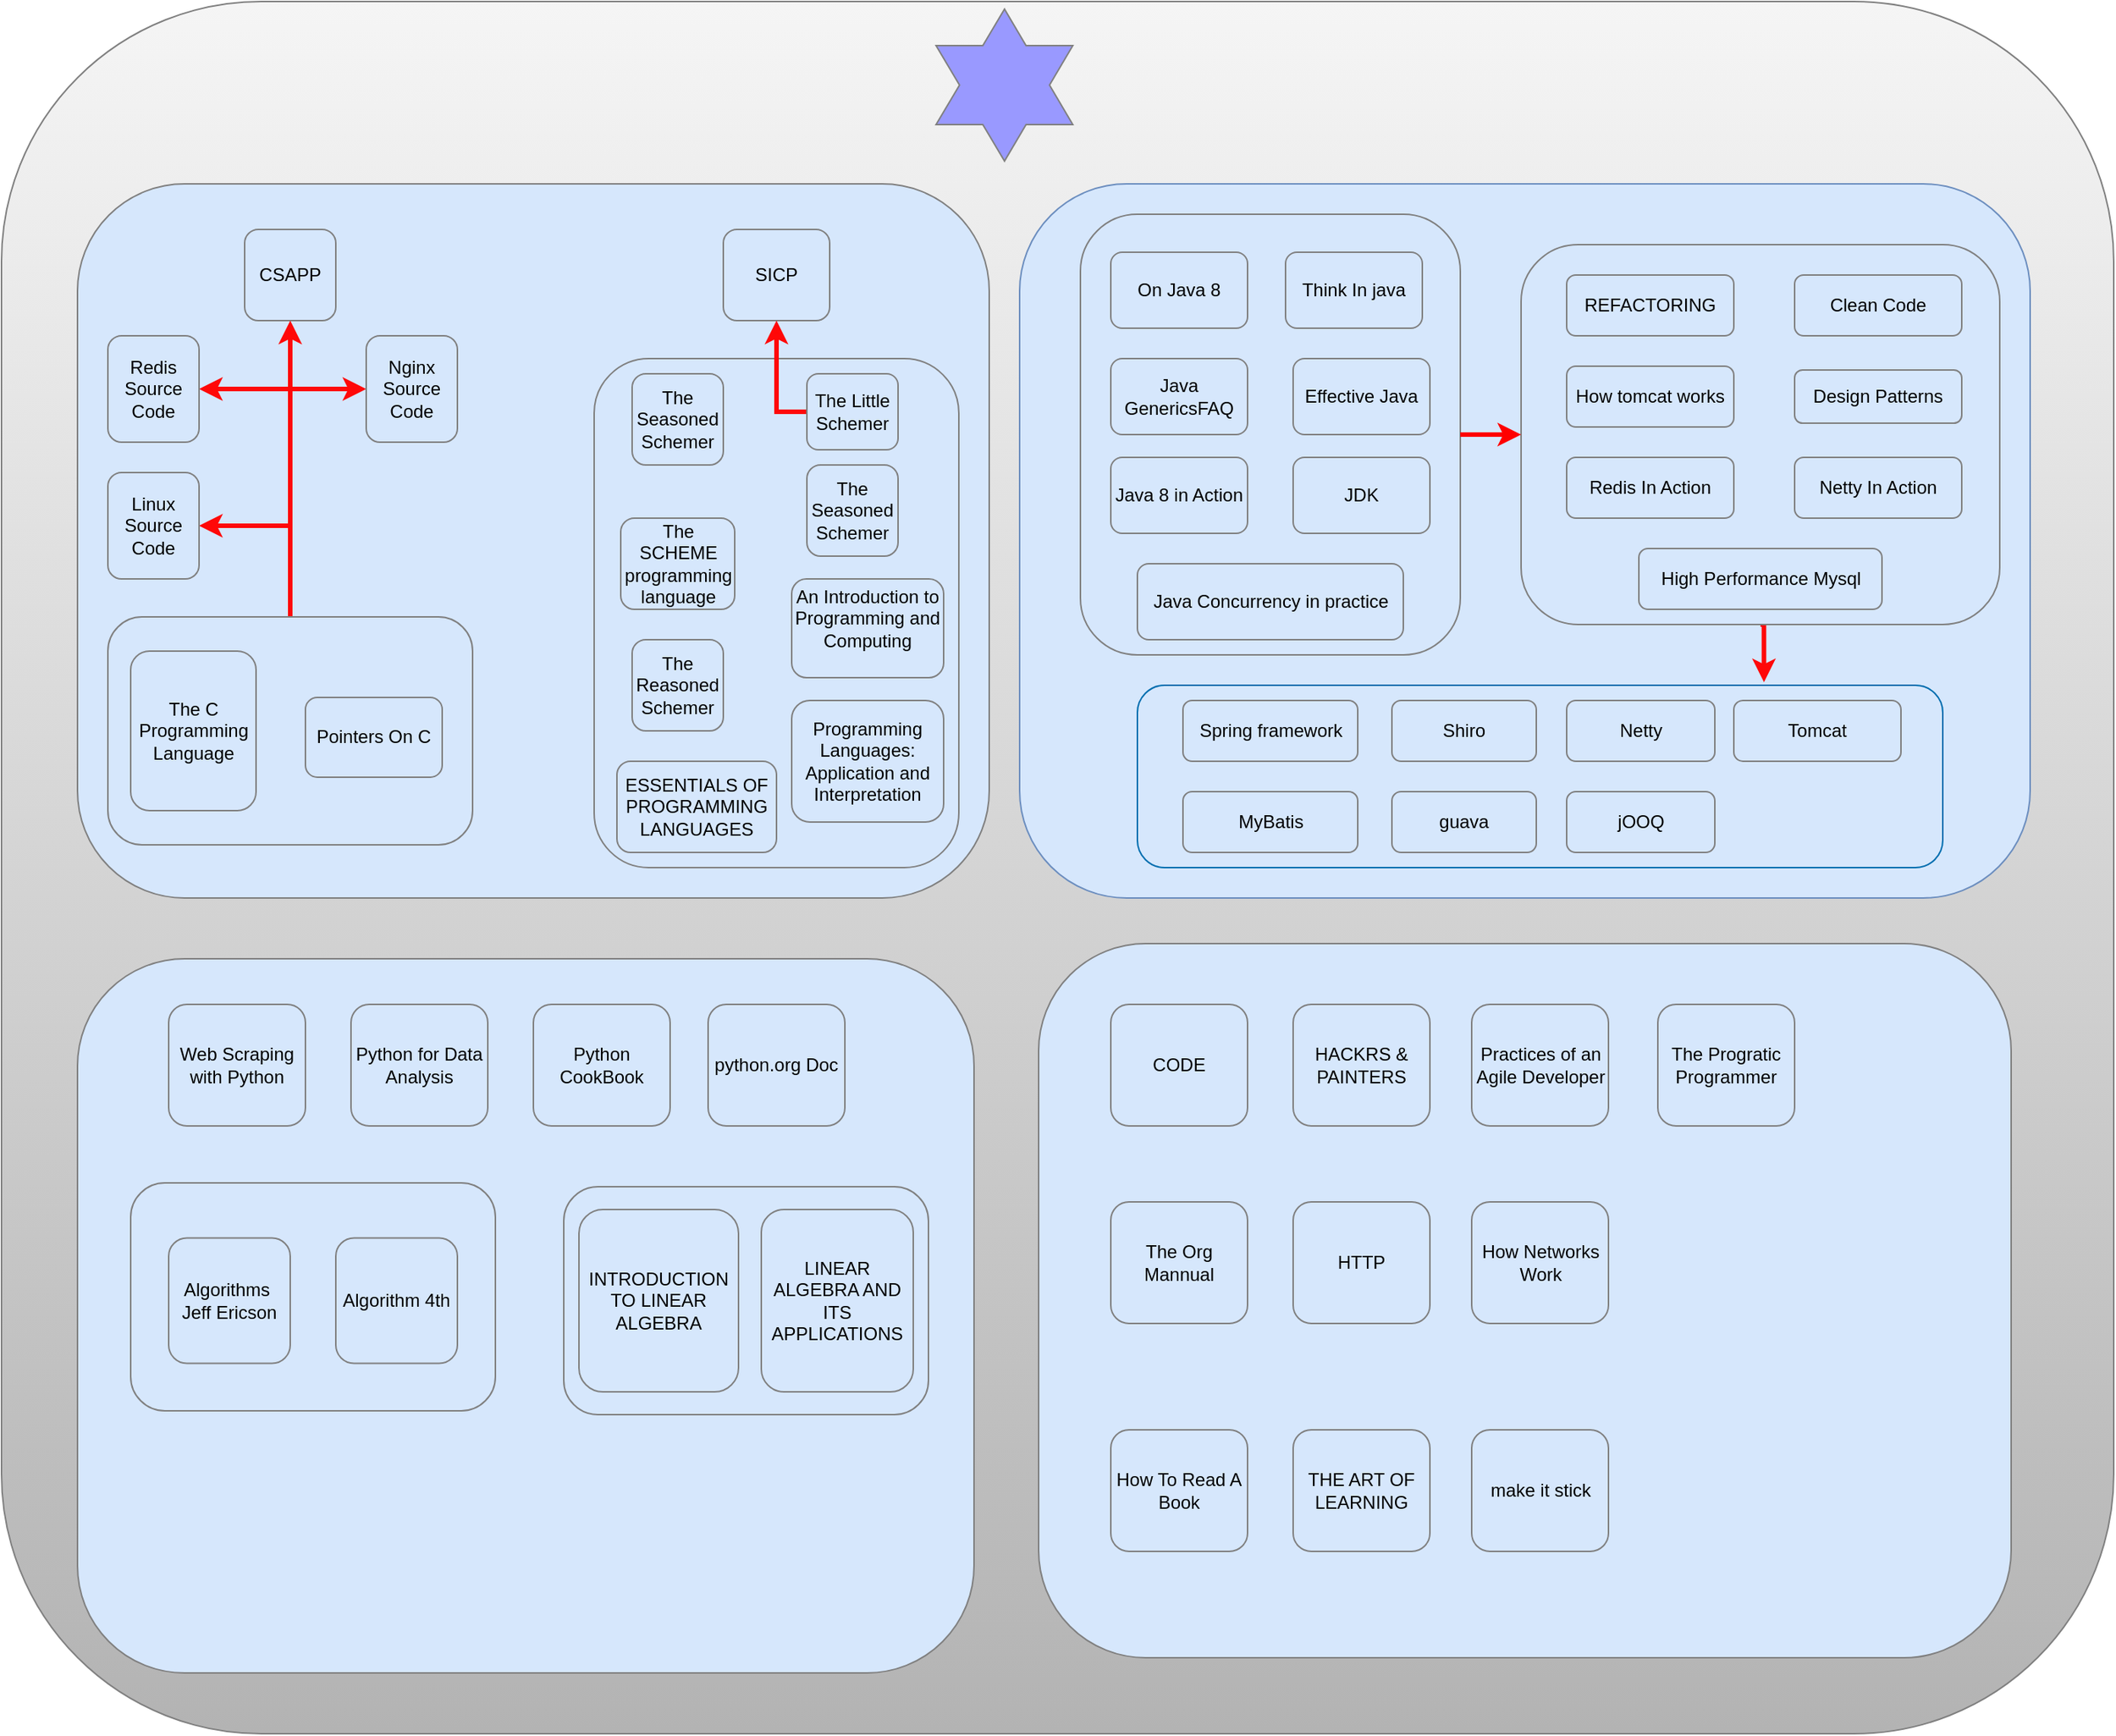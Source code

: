 <mxfile version="13.7.3" type="device" pages="2"><diagram id="MAhCx1OObjtFywM_Q2kA" name="Page-1"><mxGraphModel dx="2276" dy="771" grid="1" gridSize="10" guides="1" tooltips="1" connect="1" arrows="1" fold="1" page="1" pageScale="1" pageWidth="850" pageHeight="1100" math="0" shadow="0"><root><mxCell id="0"/><mxCell id="1" parent="0"/><mxCell id="X0PHsJUIhDOlif1ZYYV--1" value="" style="rounded=1;whiteSpace=wrap;html=1;fillColor=#f5f5f5;gradientColor=#b3b3b3;strokeColor=#808080;" parent="1" vertex="1"><mxGeometry x="-510" y="40" width="1390" height="1140" as="geometry"/></mxCell><mxCell id="YVUGnDUOLPaXLHUwiU0l-3" value="" style="rounded=1;whiteSpace=wrap;html=1;strokeColor=#6c8ebf;fillColor=#D6E7FC;" vertex="1" parent="1"><mxGeometry x="160" y="160" width="665" height="470" as="geometry"/></mxCell><mxCell id="YVUGnDUOLPaXLHUwiU0l-5" value="" style="verticalLabelPosition=bottom;verticalAlign=top;html=1;shape=mxgraph.basic.6_point_star;strokeColor=#808080;rotation=90;fillColor=#9999FF;" vertex="1" parent="1"><mxGeometry x="100" y="50" width="100" height="90" as="geometry"/></mxCell><mxCell id="YVUGnDUOLPaXLHUwiU0l-6" value="" style="rounded=1;whiteSpace=wrap;html=1;strokeColor=#808080;fillColor=#D6E7FC;" vertex="1" parent="1"><mxGeometry x="-460" y="160" width="600" height="470" as="geometry"/></mxCell><mxCell id="YVUGnDUOLPaXLHUwiU0l-8" value="" style="rounded=1;whiteSpace=wrap;html=1;strokeColor=#808080;fillColor=#D6E7FC;" vertex="1" parent="1"><mxGeometry x="-460" y="670" width="590" height="470" as="geometry"/></mxCell><mxCell id="YVUGnDUOLPaXLHUwiU0l-9" value="" style="rounded=1;whiteSpace=wrap;html=1;strokeColor=#808080;fillColor=#D6E7FC;" vertex="1" parent="1"><mxGeometry x="200" y="180" width="250" height="290" as="geometry"/></mxCell><mxCell id="YVUGnDUOLPaXLHUwiU0l-10" value="Think In java" style="rounded=1;whiteSpace=wrap;html=1;strokeColor=#808080;fillColor=#D6E7FC;" vertex="1" parent="1"><mxGeometry x="335" y="205" width="90" height="50" as="geometry"/></mxCell><mxCell id="YVUGnDUOLPaXLHUwiU0l-11" value="On Java 8" style="rounded=1;whiteSpace=wrap;html=1;strokeColor=#808080;fillColor=#D6E7FC;" vertex="1" parent="1"><mxGeometry x="220" y="205" width="90" height="50" as="geometry"/></mxCell><mxCell id="YVUGnDUOLPaXLHUwiU0l-12" value="Java GenericsFAQ" style="rounded=1;whiteSpace=wrap;html=1;strokeColor=#808080;fillColor=#D6E7FC;" vertex="1" parent="1"><mxGeometry x="220" y="275" width="90" height="50" as="geometry"/></mxCell><mxCell id="YVUGnDUOLPaXLHUwiU0l-13" value="Effective Java" style="rounded=1;whiteSpace=wrap;html=1;strokeColor=#808080;fillColor=#D6E7FC;" vertex="1" parent="1"><mxGeometry x="340" y="275" width="90" height="50" as="geometry"/></mxCell><mxCell id="YVUGnDUOLPaXLHUwiU0l-14" value="Java 8 in Action" style="rounded=1;whiteSpace=wrap;html=1;strokeColor=#808080;fillColor=#D6E7FC;" vertex="1" parent="1"><mxGeometry x="220" y="340" width="90" height="50" as="geometry"/></mxCell><mxCell id="YVUGnDUOLPaXLHUwiU0l-15" value="CSAPP" style="rounded=1;whiteSpace=wrap;html=1;strokeColor=#808080;fillColor=#D6E7FC;" vertex="1" parent="1"><mxGeometry x="-350" y="190" width="60" height="60" as="geometry"/></mxCell><mxCell id="YVUGnDUOLPaXLHUwiU0l-16" value="SICP" style="rounded=1;whiteSpace=wrap;html=1;strokeColor=#808080;fillColor=#D6E7FC;" vertex="1" parent="1"><mxGeometry x="-35" y="190" width="70" height="60" as="geometry"/></mxCell><mxCell id="YVUGnDUOLPaXLHUwiU0l-69" style="edgeStyle=orthogonalEdgeStyle;rounded=0;orthogonalLoop=1;jettySize=auto;html=1;exitX=0.5;exitY=1;exitDx=0;exitDy=0;entryX=0.778;entryY=-0.017;entryDx=0;entryDy=0;entryPerimeter=0;strokeColor=#FF0808;strokeWidth=3;" edge="1" parent="1" source="YVUGnDUOLPaXLHUwiU0l-17" target="YVUGnDUOLPaXLHUwiU0l-34"><mxGeometry relative="1" as="geometry"/></mxCell><mxCell id="YVUGnDUOLPaXLHUwiU0l-17" value="" style="rounded=1;whiteSpace=wrap;html=1;strokeColor=#808080;fillColor=#D6E7FC;" vertex="1" parent="1"><mxGeometry x="490" y="200" width="315" height="250" as="geometry"/></mxCell><mxCell id="YVUGnDUOLPaXLHUwiU0l-18" value="Clean Code" style="rounded=1;whiteSpace=wrap;html=1;strokeColor=#808080;fillColor=#D6E7FC;" vertex="1" parent="1"><mxGeometry x="670" y="220" width="110" height="40" as="geometry"/></mxCell><mxCell id="YVUGnDUOLPaXLHUwiU0l-19" value="REFACTORING" style="rounded=1;whiteSpace=wrap;html=1;strokeColor=#808080;fillColor=#D6E7FC;" vertex="1" parent="1"><mxGeometry x="520" y="220" width="110" height="40" as="geometry"/></mxCell><mxCell id="YVUGnDUOLPaXLHUwiU0l-20" value="Design Patterns" style="rounded=1;whiteSpace=wrap;html=1;strokeColor=#808080;fillColor=#D6E7FC;" vertex="1" parent="1"><mxGeometry x="670" y="282.5" width="110" height="35" as="geometry"/></mxCell><mxCell id="YVUGnDUOLPaXLHUwiU0l-21" value="How tomcat works" style="rounded=1;whiteSpace=wrap;html=1;strokeColor=#808080;fillColor=#D6E7FC;" vertex="1" parent="1"><mxGeometry x="520" y="280" width="110" height="40" as="geometry"/></mxCell><mxCell id="YVUGnDUOLPaXLHUwiU0l-22" value="Java Concurrency in practice" style="rounded=1;whiteSpace=wrap;html=1;strokeColor=#808080;fillColor=#D6E7FC;" vertex="1" parent="1"><mxGeometry x="237.5" y="410" width="175" height="50" as="geometry"/></mxCell><mxCell id="YVUGnDUOLPaXLHUwiU0l-23" value="Redis In Action" style="rounded=1;whiteSpace=wrap;html=1;strokeColor=#808080;fillColor=#D6E7FC;" vertex="1" parent="1"><mxGeometry x="520" y="340" width="110" height="40" as="geometry"/></mxCell><mxCell id="YVUGnDUOLPaXLHUwiU0l-24" value="Netty In Action" style="rounded=1;whiteSpace=wrap;html=1;strokeColor=#808080;fillColor=#D6E7FC;" vertex="1" parent="1"><mxGeometry x="670" y="340" width="110" height="40" as="geometry"/></mxCell><mxCell id="YVUGnDUOLPaXLHUwiU0l-31" value="" style="endArrow=classic;html=1;entryX=0;entryY=0.5;entryDx=0;entryDy=0;fillColor=#e51400;strokeWidth=3;strokeColor=#FF0000;" edge="1" parent="1" source="YVUGnDUOLPaXLHUwiU0l-9" target="YVUGnDUOLPaXLHUwiU0l-17"><mxGeometry width="50" height="50" relative="1" as="geometry"><mxPoint x="220" y="460" as="sourcePoint"/><mxPoint x="270" y="410" as="targetPoint"/></mxGeometry></mxCell><mxCell id="YVUGnDUOLPaXLHUwiU0l-32" value="JDK" style="rounded=1;whiteSpace=wrap;html=1;strokeColor=#808080;fillColor=#D6E7FC;" vertex="1" parent="1"><mxGeometry x="340" y="340" width="90" height="50" as="geometry"/></mxCell><mxCell id="YVUGnDUOLPaXLHUwiU0l-33" value="High Performance Mysql" style="rounded=1;whiteSpace=wrap;html=1;strokeColor=#808080;fillColor=#D6E7FC;" vertex="1" parent="1"><mxGeometry x="567.5" y="400" width="160" height="40" as="geometry"/></mxCell><mxCell id="YVUGnDUOLPaXLHUwiU0l-34" value="" style="rounded=1;whiteSpace=wrap;html=1;strokeColor=#006EAF;fontColor=#ffffff;fillColor=#D6E7FC;" vertex="1" parent="1"><mxGeometry x="237.5" y="490" width="530" height="120" as="geometry"/></mxCell><mxCell id="YVUGnDUOLPaXLHUwiU0l-36" value="Spring framework" style="rounded=1;whiteSpace=wrap;html=1;strokeColor=#808080;fillColor=#D6E7FC;" vertex="1" parent="1"><mxGeometry x="267.5" y="500" width="115" height="40" as="geometry"/></mxCell><mxCell id="YVUGnDUOLPaXLHUwiU0l-37" value="Shiro" style="rounded=1;whiteSpace=wrap;html=1;strokeColor=#808080;fillColor=#D6E7FC;" vertex="1" parent="1"><mxGeometry x="405" y="500" width="95" height="40" as="geometry"/></mxCell><mxCell id="YVUGnDUOLPaXLHUwiU0l-38" value="Netty" style="rounded=1;whiteSpace=wrap;html=1;strokeColor=#808080;fillColor=#D6E7FC;" vertex="1" parent="1"><mxGeometry x="520" y="500" width="97.5" height="40" as="geometry"/></mxCell><mxCell id="YVUGnDUOLPaXLHUwiU0l-39" value="MyBatis" style="rounded=1;whiteSpace=wrap;html=1;strokeColor=#808080;fillColor=#D6E7FC;" vertex="1" parent="1"><mxGeometry x="267.5" y="560" width="115" height="40" as="geometry"/></mxCell><mxCell id="YVUGnDUOLPaXLHUwiU0l-40" value="guava" style="rounded=1;whiteSpace=wrap;html=1;strokeColor=#808080;fillColor=#D6E7FC;" vertex="1" parent="1"><mxGeometry x="405" y="560" width="95" height="40" as="geometry"/></mxCell><mxCell id="YVUGnDUOLPaXLHUwiU0l-41" value="jOOQ" style="rounded=1;whiteSpace=wrap;html=1;strokeColor=#808080;fillColor=#D6E7FC;" vertex="1" parent="1"><mxGeometry x="520" y="560" width="97.5" height="40" as="geometry"/></mxCell><mxCell id="YVUGnDUOLPaXLHUwiU0l-42" value="Tomcat" style="rounded=1;whiteSpace=wrap;html=1;strokeColor=#808080;fillColor=#D6E7FC;" vertex="1" parent="1"><mxGeometry x="630" y="500" width="110" height="40" as="geometry"/></mxCell><mxCell id="YVUGnDUOLPaXLHUwiU0l-43" value="" style="rounded=1;whiteSpace=wrap;html=1;strokeColor=#808080;fillColor=#D6E7FC;" vertex="1" parent="1"><mxGeometry x="172.5" y="660" width="640" height="470" as="geometry"/></mxCell><mxCell id="YVUGnDUOLPaXLHUwiU0l-44" style="edgeStyle=orthogonalEdgeStyle;rounded=0;orthogonalLoop=1;jettySize=auto;html=1;exitX=0.5;exitY=1;exitDx=0;exitDy=0;strokeColor=#FF0808;strokeWidth=3;" edge="1" parent="1" source="YVUGnDUOLPaXLHUwiU0l-12" target="YVUGnDUOLPaXLHUwiU0l-12"><mxGeometry relative="1" as="geometry"/></mxCell><mxCell id="YVUGnDUOLPaXLHUwiU0l-49" style="edgeStyle=orthogonalEdgeStyle;rounded=0;orthogonalLoop=1;jettySize=auto;html=1;exitX=0.5;exitY=0;exitDx=0;exitDy=0;entryX=0.5;entryY=1;entryDx=0;entryDy=0;strokeColor=#FF0808;strokeWidth=3;" edge="1" parent="1" source="YVUGnDUOLPaXLHUwiU0l-45" target="YVUGnDUOLPaXLHUwiU0l-15"><mxGeometry relative="1" as="geometry"/></mxCell><mxCell id="YVUGnDUOLPaXLHUwiU0l-55" style="edgeStyle=orthogonalEdgeStyle;rounded=0;orthogonalLoop=1;jettySize=auto;html=1;exitX=0.5;exitY=0;exitDx=0;exitDy=0;entryX=1;entryY=0.5;entryDx=0;entryDy=0;strokeColor=#FF0808;strokeWidth=3;" edge="1" parent="1" source="YVUGnDUOLPaXLHUwiU0l-45" target="YVUGnDUOLPaXLHUwiU0l-53"><mxGeometry relative="1" as="geometry"/></mxCell><mxCell id="YVUGnDUOLPaXLHUwiU0l-56" style="edgeStyle=orthogonalEdgeStyle;rounded=0;orthogonalLoop=1;jettySize=auto;html=1;exitX=0.5;exitY=0;exitDx=0;exitDy=0;entryX=1;entryY=0.5;entryDx=0;entryDy=0;strokeColor=#FF0808;strokeWidth=3;" edge="1" parent="1" source="YVUGnDUOLPaXLHUwiU0l-45" target="YVUGnDUOLPaXLHUwiU0l-50"><mxGeometry relative="1" as="geometry"/></mxCell><mxCell id="YVUGnDUOLPaXLHUwiU0l-57" style="edgeStyle=orthogonalEdgeStyle;rounded=0;orthogonalLoop=1;jettySize=auto;html=1;exitX=0.5;exitY=0;exitDx=0;exitDy=0;entryX=0;entryY=0.5;entryDx=0;entryDy=0;strokeColor=#FF0808;strokeWidth=3;" edge="1" parent="1" source="YVUGnDUOLPaXLHUwiU0l-45" target="YVUGnDUOLPaXLHUwiU0l-52"><mxGeometry relative="1" as="geometry"/></mxCell><mxCell id="YVUGnDUOLPaXLHUwiU0l-45" value="" style="rounded=1;whiteSpace=wrap;html=1;strokeColor=#808080;fillColor=#D6E7FC;" vertex="1" parent="1"><mxGeometry x="-440" y="445" width="240" height="150" as="geometry"/></mxCell><mxCell id="YVUGnDUOLPaXLHUwiU0l-46" value="" style="rounded=1;whiteSpace=wrap;html=1;strokeColor=#808080;fillColor=#D6E7FC;" vertex="1" parent="1"><mxGeometry x="-120" y="275" width="240" height="335" as="geometry"/></mxCell><mxCell id="YVUGnDUOLPaXLHUwiU0l-47" value="The C Programming Language" style="rounded=1;whiteSpace=wrap;html=1;strokeColor=#808080;fillColor=#D6E7FC;" vertex="1" parent="1"><mxGeometry x="-425" y="467.5" width="82.5" height="105" as="geometry"/></mxCell><mxCell id="YVUGnDUOLPaXLHUwiU0l-48" value="Pointers On C" style="rounded=1;whiteSpace=wrap;html=1;strokeColor=#808080;fillColor=#D6E7FC;" vertex="1" parent="1"><mxGeometry x="-310" y="498" width="90" height="52.5" as="geometry"/></mxCell><mxCell id="YVUGnDUOLPaXLHUwiU0l-50" value="Redis Source Code" style="rounded=1;whiteSpace=wrap;html=1;strokeColor=#808080;fillColor=#D6E7FC;" vertex="1" parent="1"><mxGeometry x="-440" y="260" width="60" height="70" as="geometry"/></mxCell><mxCell id="YVUGnDUOLPaXLHUwiU0l-52" value="Nginx Source Code" style="rounded=1;whiteSpace=wrap;html=1;strokeColor=#808080;fillColor=#D6E7FC;" vertex="1" parent="1"><mxGeometry x="-270" y="260" width="60" height="70" as="geometry"/></mxCell><mxCell id="YVUGnDUOLPaXLHUwiU0l-53" value="Linux Source Code" style="rounded=1;whiteSpace=wrap;html=1;strokeColor=#808080;fillColor=#D6E7FC;" vertex="1" parent="1"><mxGeometry x="-440" y="350" width="60" height="70" as="geometry"/></mxCell><mxCell id="YVUGnDUOLPaXLHUwiU0l-68" style="edgeStyle=orthogonalEdgeStyle;rounded=0;orthogonalLoop=1;jettySize=auto;html=1;exitX=0;exitY=0.5;exitDx=0;exitDy=0;strokeColor=#FF0808;strokeWidth=3;" edge="1" parent="1" source="YVUGnDUOLPaXLHUwiU0l-59" target="YVUGnDUOLPaXLHUwiU0l-16"><mxGeometry relative="1" as="geometry"/></mxCell><mxCell id="YVUGnDUOLPaXLHUwiU0l-59" value="&lt;span&gt;The Little Schemer&lt;/span&gt;" style="rounded=1;whiteSpace=wrap;html=1;strokeColor=#808080;fillColor=#D6E7FC;" vertex="1" parent="1"><mxGeometry x="20" y="285" width="60" height="50" as="geometry"/></mxCell><mxCell id="YVUGnDUOLPaXLHUwiU0l-60" value="&lt;span&gt;The Reasoned Schemer&lt;/span&gt;" style="rounded=1;whiteSpace=wrap;html=1;strokeColor=#808080;fillColor=#D6E7FC;" vertex="1" parent="1"><mxGeometry x="-95" y="460" width="60" height="60" as="geometry"/></mxCell><mxCell id="YVUGnDUOLPaXLHUwiU0l-61" value="&lt;span&gt;The Seasoned Schemer&lt;/span&gt;" style="rounded=1;whiteSpace=wrap;html=1;strokeColor=#808080;fillColor=#D6E7FC;" vertex="1" parent="1"><mxGeometry x="-95" y="285" width="60" height="60" as="geometry"/></mxCell><mxCell id="YVUGnDUOLPaXLHUwiU0l-62" value="&lt;span&gt;The Seasoned Schemer&lt;/span&gt;" style="rounded=1;whiteSpace=wrap;html=1;strokeColor=#808080;fillColor=#D6E7FC;" vertex="1" parent="1"><mxGeometry x="20" y="345" width="60" height="60" as="geometry"/></mxCell><mxCell id="YVUGnDUOLPaXLHUwiU0l-63" value="&lt;span&gt;The SCHEME programming language&lt;/span&gt;" style="rounded=1;whiteSpace=wrap;html=1;strokeColor=#808080;fillColor=#D6E7FC;" vertex="1" parent="1"><mxGeometry x="-102.5" y="380" width="75" height="60" as="geometry"/></mxCell><mxCell id="YVUGnDUOLPaXLHUwiU0l-64" value="&lt;span&gt;An Introduction to Programming and Computing&lt;br&gt;&lt;br&gt;&lt;/span&gt;" style="rounded=1;whiteSpace=wrap;html=1;strokeColor=#808080;fillColor=#D6E7FC;" vertex="1" parent="1"><mxGeometry x="10" y="420" width="100" height="65" as="geometry"/></mxCell><mxCell id="YVUGnDUOLPaXLHUwiU0l-65" value="&lt;span&gt;ESSENTIALS OF PROGRAMMING LANGUAGES&lt;/span&gt;" style="rounded=1;whiteSpace=wrap;html=1;strokeColor=#808080;fillColor=#D6E7FC;" vertex="1" parent="1"><mxGeometry x="-105" y="540" width="105" height="60" as="geometry"/></mxCell><mxCell id="YVUGnDUOLPaXLHUwiU0l-66" value="&lt;span&gt;Programming Languages:&lt;br&gt;Application and Interpretation&lt;br&gt;&lt;/span&gt;" style="rounded=1;whiteSpace=wrap;html=1;strokeColor=#808080;fillColor=#D6E7FC;" vertex="1" parent="1"><mxGeometry x="10" y="500" width="100" height="80" as="geometry"/></mxCell><mxCell id="YVUGnDUOLPaXLHUwiU0l-70" value="How To Read A Book" style="rounded=1;whiteSpace=wrap;html=1;strokeColor=#808080;fillColor=#D6E7FC;" vertex="1" parent="1"><mxGeometry x="220" y="980" width="90" height="80" as="geometry"/></mxCell><mxCell id="YVUGnDUOLPaXLHUwiU0l-71" value="CODE&lt;span style=&quot;color: rgba(0 , 0 , 0 , 0) ; font-family: monospace ; font-size: 0px&quot;&gt;%3CmxGraphModel%3E%3Croot%3E%3CmxCell%20id%3D%220%22%2F%3E%3CmxCell%20id%3D%221%22%20parent%3D%220%22%2F%3E%3CmxCell%20id%3D%222%22%20value%3D%22How%20To%20Read%20A%20Book%22%20style%3D%22rounded%3D1%3BwhiteSpace%3Dwrap%3Bhtml%3D1%3BstrokeColor%3D%23808080%3BfillColor%3D%23D6E7FC%3B%22%20vertex%3D%221%22%20parent%3D%221%22%3E%3CmxGeometry%20x%3D%22230%22%20y%3D%22980%22%20width%3D%2290%22%20height%3D%2280%22%20as%3D%22geometry%22%2F%3E%3C%2FmxCell%3E%3C%2Froot%3E%3C%2FmxGraphModel%3E&lt;/span&gt;" style="rounded=1;whiteSpace=wrap;html=1;strokeColor=#808080;fillColor=#D6E7FC;" vertex="1" parent="1"><mxGeometry x="220" y="700" width="90" height="80" as="geometry"/></mxCell><mxCell id="YVUGnDUOLPaXLHUwiU0l-72" value="make it stick" style="rounded=1;whiteSpace=wrap;html=1;strokeColor=#808080;fillColor=#D6E7FC;" vertex="1" parent="1"><mxGeometry x="457.5" y="980" width="90" height="80" as="geometry"/></mxCell><mxCell id="YVUGnDUOLPaXLHUwiU0l-73" value="The Progratic Programmer" style="rounded=1;whiteSpace=wrap;html=1;strokeColor=#808080;fillColor=#D6E7FC;" vertex="1" parent="1"><mxGeometry x="580" y="700" width="90" height="80" as="geometry"/></mxCell><mxCell id="YVUGnDUOLPaXLHUwiU0l-74" value="Practices of an Agile Developer" style="rounded=1;whiteSpace=wrap;html=1;strokeColor=#808080;fillColor=#D6E7FC;" vertex="1" parent="1"><mxGeometry x="457.5" y="700" width="90" height="80" as="geometry"/></mxCell><mxCell id="YVUGnDUOLPaXLHUwiU0l-75" value="HTTP&lt;span style=&quot;color: rgba(0 , 0 , 0 , 0) ; font-family: monospace ; font-size: 0px&quot;&gt;%3CmxGraphModel%3E%3Croot%3E%3CmxCell%20id%3D%220%22%2F%3E%3CmxCell%20id%3D%221%22%20parent%3D%220%22%2F%3E%3CmxCell%20id%3D%222%22%20value%3D%22How%20To%20Read%20A%20Book%22%20style%3D%22rounded%3D1%3BwhiteSpace%3Dwrap%3Bhtml%3D1%3BstrokeColor%3D%23808080%3BfillColor%3D%23D6E7FC%3B%22%20vertex%3D%221%22%20parent%3D%221%22%3E%3CmxGeometry%20x%3D%22230%22%20y%3D%22980%22%20width%3D%2290%22%20height%3D%2280%22%20as%3D%22geometry%22%2F%3E%3C%2FmxCell%3E%3C%2Froot%3E%3C%2FmxGraphModel%3E&lt;/span&gt;" style="rounded=1;whiteSpace=wrap;html=1;strokeColor=#808080;fillColor=#D6E7FC;" vertex="1" parent="1"><mxGeometry x="340" y="830" width="90" height="80" as="geometry"/></mxCell><mxCell id="YVUGnDUOLPaXLHUwiU0l-76" value="How Networks Work" style="rounded=1;whiteSpace=wrap;html=1;strokeColor=#808080;fillColor=#D6E7FC;" vertex="1" parent="1"><mxGeometry x="457.5" y="830" width="90" height="80" as="geometry"/></mxCell><mxCell id="YVUGnDUOLPaXLHUwiU0l-77" value="The Org Mannual" style="rounded=1;whiteSpace=wrap;html=1;strokeColor=#808080;fillColor=#D6E7FC;" vertex="1" parent="1"><mxGeometry x="220" y="830" width="90" height="80" as="geometry"/></mxCell><mxCell id="YVUGnDUOLPaXLHUwiU0l-80" value="THE ART OF LEARNING" style="rounded=1;whiteSpace=wrap;html=1;strokeColor=#808080;fillColor=#D6E7FC;" vertex="1" parent="1"><mxGeometry x="340" y="980" width="90" height="80" as="geometry"/></mxCell><mxCell id="YVUGnDUOLPaXLHUwiU0l-81" value="HACKRS &amp;amp; PAINTERS" style="rounded=1;whiteSpace=wrap;html=1;strokeColor=#808080;fillColor=#D6E7FC;" vertex="1" parent="1"><mxGeometry x="340" y="700" width="90" height="80" as="geometry"/></mxCell><mxCell id="YVUGnDUOLPaXLHUwiU0l-82" value="Web Scraping with Python" style="rounded=1;whiteSpace=wrap;html=1;strokeColor=#808080;fillColor=#D6E7FC;" vertex="1" parent="1"><mxGeometry x="-400" y="700" width="90" height="80" as="geometry"/></mxCell><mxCell id="YVUGnDUOLPaXLHUwiU0l-83" value="Python for Data Analysis&lt;span style=&quot;color: rgba(0 , 0 , 0 , 0) ; font-family: monospace ; font-size: 0px&quot;&gt;%3CmxGraphModel%3E%3Croot%3E%3CmxCell%20id%3D%220%22%2F%3E%3CmxCell%20id%3D%221%22%20parent%3D%220%22%2F%3E%3CmxCell%20id%3D%222%22%20value%3D%22Web%20Scraping%20with%20Python%22%20style%3D%22rounded%3D1%3BwhiteSpace%3Dwrap%3Bhtml%3D1%3BstrokeColor%3D%23808080%3BfillColor%3D%23D6E7FC%3B%22%20vertex%3D%221%22%20parent%3D%221%22%3E%3CmxGeometry%20x%3D%22-400%22%20y%3D%22700%22%20width%3D%2290%22%20height%3D%2280%22%20as%3D%22geometry%22%2F%3E%3C%2FmxCell%3E%3C%2Froot%3E%3C%2FmxGraphModel%3E&lt;/span&gt;" style="rounded=1;whiteSpace=wrap;html=1;strokeColor=#808080;fillColor=#D6E7FC;" vertex="1" parent="1"><mxGeometry x="-280" y="700" width="90" height="80" as="geometry"/></mxCell><mxCell id="YVUGnDUOLPaXLHUwiU0l-84" value="Python CookBook" style="rounded=1;whiteSpace=wrap;html=1;strokeColor=#808080;fillColor=#D6E7FC;" vertex="1" parent="1"><mxGeometry x="-160" y="700" width="90" height="80" as="geometry"/></mxCell><mxCell id="YVUGnDUOLPaXLHUwiU0l-85" value="python.org Doc" style="rounded=1;whiteSpace=wrap;html=1;strokeColor=#808080;fillColor=#D6E7FC;" vertex="1" parent="1"><mxGeometry x="-45" y="700" width="90" height="80" as="geometry"/></mxCell><mxCell id="YVUGnDUOLPaXLHUwiU0l-91" value="" style="rounded=1;whiteSpace=wrap;html=1;strokeColor=#808080;fillColor=#D6E7FC;" vertex="1" parent="1"><mxGeometry x="-425" y="817.5" width="240" height="150" as="geometry"/></mxCell><mxCell id="YVUGnDUOLPaXLHUwiU0l-92" value="Algorithms&amp;nbsp;&lt;br&gt;Jeff Ericson" style="rounded=1;whiteSpace=wrap;html=1;strokeColor=#808080;fillColor=#D6E7FC;" vertex="1" parent="1"><mxGeometry x="-400" y="853.75" width="80" height="82.5" as="geometry"/></mxCell><mxCell id="YVUGnDUOLPaXLHUwiU0l-93" value="Algorithm 4th" style="rounded=1;whiteSpace=wrap;html=1;strokeColor=#808080;fillColor=#D6E7FC;" vertex="1" parent="1"><mxGeometry x="-290" y="853.75" width="80" height="82.5" as="geometry"/></mxCell><mxCell id="YVUGnDUOLPaXLHUwiU0l-94" value="" style="rounded=1;whiteSpace=wrap;html=1;strokeColor=#808080;fillColor=#D6E7FC;" vertex="1" parent="1"><mxGeometry x="-140" y="820" width="240" height="150" as="geometry"/></mxCell><mxCell id="YVUGnDUOLPaXLHUwiU0l-95" value="INTRODUCTION TO LINEAR ALGEBRA" style="rounded=1;whiteSpace=wrap;html=1;strokeColor=#808080;fillColor=#D6E7FC;" vertex="1" parent="1"><mxGeometry x="-130" y="835" width="105" height="120" as="geometry"/></mxCell><mxCell id="YVUGnDUOLPaXLHUwiU0l-96" value="LINEAR ALGEBRA AND ITS APPLICATIONS" style="rounded=1;whiteSpace=wrap;html=1;strokeColor=#808080;fillColor=#D6E7FC;" vertex="1" parent="1"><mxGeometry x="-10" y="835" width="100" height="120" as="geometry"/></mxCell></root></mxGraphModel></diagram><diagram id="hfwBILcxcIl22gbo-Tox" name="Page-2"><mxGraphModel dx="2276" dy="771" grid="1" gridSize="10" guides="1" tooltips="1" connect="1" arrows="1" fold="1" page="1" pageScale="1" pageWidth="850" pageHeight="1100" math="0" shadow="0"><root><mxCell id="xCmnj5X_5eGc9cfiHX2J-0"/><mxCell id="xCmnj5X_5eGc9cfiHX2J-1" parent="xCmnj5X_5eGc9cfiHX2J-0"/><mxCell id="pZG4L_vSqPZB_Eeqw2w8-0" value="" style="rounded=1;whiteSpace=wrap;html=1;strokeColor=#D6E7FC;fillColor=#D6E7FC;" vertex="1" parent="xCmnj5X_5eGc9cfiHX2J-1"><mxGeometry x="-10" y="170" width="1270" height="1360" as="geometry"/></mxCell><mxCell id="LM0nTcUEI8ER0ysXsftw-2" style="edgeStyle=orthogonalEdgeStyle;rounded=0;orthogonalLoop=1;jettySize=auto;html=1;exitX=1;exitY=0.5;exitDx=0;exitDy=0;entryX=0.5;entryY=1;entryDx=0;entryDy=0;strokeWidth=3;strokeColor=#9999FF;" edge="1" parent="xCmnj5X_5eGc9cfiHX2J-1" source="I31bBrCmnUNE6z5XJWd3-0" target="LM0nTcUEI8ER0ysXsftw-1"><mxGeometry relative="1" as="geometry"/></mxCell><UserObject label="Algorithms&amp;nbsp;&lt;br&gt;Jeff Ericson" link="http://jeffe.cs.illinois.edu/teaching/algorithms/" id="I31bBrCmnUNE6z5XJWd3-0"><mxCell style="rounded=1;whiteSpace=wrap;html=1;strokeColor=#808080;fillColor=#D6E7FC;" vertex="1" parent="xCmnj5X_5eGc9cfiHX2J-1"><mxGeometry x="310" y="300" width="80" height="82.5" as="geometry"/></mxCell></UserObject><mxCell id="LM0nTcUEI8ER0ysXsftw-3" style="edgeStyle=orthogonalEdgeStyle;rounded=0;orthogonalLoop=1;jettySize=auto;html=1;exitX=0;exitY=0.5;exitDx=0;exitDy=0;strokeWidth=3;strokeColor=#9999FF;entryX=0.5;entryY=1;entryDx=0;entryDy=0;" edge="1" parent="xCmnj5X_5eGc9cfiHX2J-1" source="LM0nTcUEI8ER0ysXsftw-0" target="LM0nTcUEI8ER0ysXsftw-1"><mxGeometry relative="1" as="geometry"><mxPoint x="410" y="260" as="targetPoint"/><Array as="points"><mxPoint x="630" y="341"/></Array></mxGeometry></mxCell><mxCell id="LM0nTcUEI8ER0ysXsftw-0" value="Algorithm 4th" style="rounded=1;whiteSpace=wrap;html=1;strokeColor=#808080;fillColor=#D6E7FC;" vertex="1" parent="xCmnj5X_5eGc9cfiHX2J-1"><mxGeometry x="890" y="300" width="80" height="82.5" as="geometry"/></mxCell><mxCell id="LM0nTcUEI8ER0ysXsftw-38" style="edgeStyle=orthogonalEdgeStyle;rounded=0;orthogonalLoop=1;jettySize=auto;html=1;exitX=1;exitY=0.5;exitDx=0;exitDy=0;strokeColor=#9999FF;strokeWidth=3;" edge="1" parent="xCmnj5X_5eGc9cfiHX2J-1" source="LM0nTcUEI8ER0ysXsftw-1" target="LM0nTcUEI8ER0ysXsftw-0"><mxGeometry relative="1" as="geometry"/></mxCell><mxCell id="LM0nTcUEI8ER0ysXsftw-39" style="edgeStyle=orthogonalEdgeStyle;rounded=0;orthogonalLoop=1;jettySize=auto;html=1;exitX=0;exitY=0.5;exitDx=0;exitDy=0;entryX=0.5;entryY=0;entryDx=0;entryDy=0;strokeColor=#9999FF;strokeWidth=3;" edge="1" parent="xCmnj5X_5eGc9cfiHX2J-1" source="LM0nTcUEI8ER0ysXsftw-1" target="I31bBrCmnUNE6z5XJWd3-0"><mxGeometry relative="1" as="geometry"/></mxCell><mxCell id="LM0nTcUEI8ER0ysXsftw-1" value="LeetCode" style="rounded=1;whiteSpace=wrap;html=1;fillColor=#D6E7FC;strokeColor=#808080;" vertex="1" parent="xCmnj5X_5eGc9cfiHX2J-1"><mxGeometry x="585" y="200" width="90" height="60" as="geometry"/></mxCell><mxCell id="LM0nTcUEI8ER0ysXsftw-32" style="edgeStyle=orthogonalEdgeStyle;rounded=0;orthogonalLoop=1;jettySize=auto;html=1;exitX=1;exitY=0.5;exitDx=0;exitDy=0;strokeColor=#9999FF;strokeWidth=3;" edge="1" parent="xCmnj5X_5eGc9cfiHX2J-1" source="LM0nTcUEI8ER0ysXsftw-4" target="I31bBrCmnUNE6z5XJWd3-0"><mxGeometry relative="1" as="geometry"/></mxCell><UserObject label="CS/ECS 374&lt;br&gt;https://courses.engr.illinois.edu&lt;br&gt;/cs374/sp2018/A/schedule.html" link="https://courses.engr.illinois.edu/cs374/sp2018/A/schedule.html" id="LM0nTcUEI8ER0ysXsftw-4"><mxCell style="rounded=1;strokeColor=#808080;fillColor=#D6E7FC;glass=0;shadow=0;sketch=0;align=center;verticalAlign=middle;horizontal=1;whiteSpace=wrap;html=1;" vertex="1" parent="xCmnj5X_5eGc9cfiHX2J-1"><mxGeometry x="90" y="440" width="190" height="90" as="geometry"/></mxCell></UserObject><mxCell id="LM0nTcUEI8ER0ysXsftw-33" style="edgeStyle=orthogonalEdgeStyle;rounded=0;orthogonalLoop=1;jettySize=auto;html=1;exitX=0;exitY=0.5;exitDx=0;exitDy=0;strokeColor=#9999FF;strokeWidth=3;" edge="1" parent="xCmnj5X_5eGc9cfiHX2J-1" source="LM0nTcUEI8ER0ysXsftw-11"><mxGeometry relative="1" as="geometry"><mxPoint x="350" y="380" as="targetPoint"/></mxGeometry></mxCell><UserObject label="CS/ECS 473&lt;br&gt;https://courses.engr.illinois.edu/&lt;br&gt;cs473/sp2017/lectures.html" link="https://courses.engr.illinois.edu/cs374/sp2018/A/schedule.html" id="LM0nTcUEI8ER0ysXsftw-11"><mxCell style="rounded=1;strokeColor=#808080;fillColor=#D6E7FC;glass=0;shadow=0;sketch=0;align=center;verticalAlign=middle;horizontal=1;whiteSpace=wrap;html=1;" vertex="1" parent="xCmnj5X_5eGc9cfiHX2J-1"><mxGeometry x="420" y="440" width="185" height="90" as="geometry"/></mxCell></UserObject><mxCell id="LM0nTcUEI8ER0ysXsftw-35" style="edgeStyle=orthogonalEdgeStyle;rounded=0;orthogonalLoop=1;jettySize=auto;html=1;exitX=0;exitY=0.5;exitDx=0;exitDy=0;strokeColor=#9999FF;strokeWidth=3;" edge="1" parent="xCmnj5X_5eGc9cfiHX2J-1" source="LM0nTcUEI8ER0ysXsftw-13"><mxGeometry relative="1" as="geometry"><mxPoint x="350" y="380" as="targetPoint"/></mxGeometry></mxCell><UserObject label="CS225&lt;br&gt;https://courses.engr.illinois.edu/&lt;br&gt;cs225/sp2019/" link="https://courses.engr.illinois.edu/cs225/sp2019/" id="LM0nTcUEI8ER0ysXsftw-13"><mxCell style="rounded=1;whiteSpace=wrap;html=1;shadow=0;glass=0;sketch=0;strokeColor=#808080;fillColor=#D6E7FC;gradientColor=none;align=center;" vertex="1" parent="xCmnj5X_5eGc9cfiHX2J-1"><mxGeometry x="420" y="570" width="191.88" height="80" as="geometry"/></mxCell></UserObject><mxCell id="LM0nTcUEI8ER0ysXsftw-34" style="edgeStyle=orthogonalEdgeStyle;rounded=0;orthogonalLoop=1;jettySize=auto;html=1;exitX=1;exitY=0.5;exitDx=0;exitDy=0;strokeColor=#9999FF;strokeWidth=3;" edge="1" parent="xCmnj5X_5eGc9cfiHX2J-1" source="LM0nTcUEI8ER0ysXsftw-14"><mxGeometry relative="1" as="geometry"><mxPoint x="350" y="380" as="targetPoint"/></mxGeometry></mxCell><UserObject label="CS173&lt;br&gt;https://courses.engr.illinois.edu/&lt;br&gt;cs173/fa2020/" link="https://courses.engr.illinois.edu/cs173/fa2020/" id="LM0nTcUEI8ER0ysXsftw-14"><mxCell style="rounded=1;whiteSpace=wrap;html=1;shadow=0;glass=0;sketch=0;strokeColor=#808080;fillColor=#D6E7FC;gradientColor=none;align=center;" vertex="1" parent="xCmnj5X_5eGc9cfiHX2J-1"><mxGeometry x="92.5" y="570" width="187.5" height="80" as="geometry"/></mxCell></UserObject><mxCell id="LM0nTcUEI8ER0ysXsftw-15" value="Mathmatics for Computer Science&lt;br&gt;&lt;br&gt;https://ocw.mit.edu/courses/electrical-engineering-and-computer-science/6-042j-mathematics-for-computer-science-spring-2015/" style="rounded=1;whiteSpace=wrap;html=1;shadow=0;glass=0;sketch=0;strokeColor=#808080;fillColor=#D6E7FC;gradientColor=none;align=center;" vertex="1" parent="xCmnj5X_5eGc9cfiHX2J-1"><mxGeometry x="420" y="680" width="210" height="90" as="geometry"/></mxCell><UserObject label="Building Blocks for Theoretical Computer Science&lt;br&gt;&lt;br&gt;http://mfleck.cs.illinois.edu/&lt;br&gt;building-blocks/" link="http://mfleck.cs.illinois.edu/building-blocks/" id="LM0nTcUEI8ER0ysXsftw-16"><mxCell style="rounded=1;whiteSpace=wrap;html=1;shadow=0;glass=0;sketch=0;strokeColor=#808080;fillColor=#D6E7FC;gradientColor=none;align=center;" vertex="1" parent="xCmnj5X_5eGc9cfiHX2J-1"><mxGeometry x="92.5" y="680" width="193.75" height="90" as="geometry"/></mxCell></UserObject><mxCell id="LM0nTcUEI8ER0ysXsftw-17" value="Open Data Structures&lt;br&gt;&lt;br&gt;http://opendatastructures.org/" style="rounded=1;whiteSpace=wrap;html=1;shadow=0;glass=0;sketch=0;strokeColor=#808080;fillColor=#D6E7FC;gradientColor=none;align=center;" vertex="1" parent="xCmnj5X_5eGc9cfiHX2J-1"><mxGeometry x="90" y="810" width="200" height="70" as="geometry"/></mxCell><mxCell id="LM0nTcUEI8ER0ysXsftw-18" value="DataStructures&lt;br&gt;https://github.com/donsheehy&lt;br&gt;/datastructures" style="rounded=1;whiteSpace=wrap;html=1;shadow=0;glass=0;sketch=0;strokeColor=#808080;fillColor=#D6E7FC;gradientColor=none;align=center;" vertex="1" parent="xCmnj5X_5eGc9cfiHX2J-1"><mxGeometry x="420" y="810" width="200" height="70" as="geometry"/></mxCell><mxCell id="LM0nTcUEI8ER0ysXsftw-19" value="The Design and&lt;br&gt;Analysis of Computer Algorithms. Addison-Wesley, 1974" style="rounded=1;whiteSpace=wrap;html=1;shadow=0;glass=0;sketch=0;strokeColor=#808080;fillColor=#D6E7FC;gradientColor=none;align=center;" vertex="1" parent="xCmnj5X_5eGc9cfiHX2J-1"><mxGeometry x="91.88" y="920" width="195" height="60" as="geometry"/></mxCell><UserObject label="Introduction to Theoretical Computer Science&lt;br&gt;https://introtcs.org/public&lt;br&gt;/index.html" link="https://introtcs.org/public/index.html" id="LM0nTcUEI8ER0ysXsftw-20"><mxCell style="rounded=1;whiteSpace=wrap;html=1;shadow=0;glass=0;sketch=0;strokeColor=#808080;fillColor=#D6E7FC;gradientColor=none;align=center;" vertex="1" parent="xCmnj5X_5eGc9cfiHX2J-1"><mxGeometry x="425" y="920" width="195" height="60" as="geometry"/></mxCell></UserObject><UserObject label="Introduction&lt;br&gt;to Algorithms, third edition&lt;br&gt;&lt;br&gt;https://ocw.mit.edu/courses/electrical-engineering-and-computer-science/6-006-introduction-to-algorithms-fall-2011/" link="https://ocw.mit.edu/courses/electrical-engineering-and-computer-science/6-006-introduction-to-algorithms-fall-2011/" id="LM0nTcUEI8ER0ysXsftw-21"><mxCell style="rounded=1;whiteSpace=wrap;html=1;shadow=0;glass=0;sketch=0;strokeColor=#808080;fillColor=#D6E7FC;gradientColor=none;align=center;" vertex="1" parent="xCmnj5X_5eGc9cfiHX2J-1"><mxGeometry x="680" y="600" width="250" height="110" as="geometry"/></mxCell></UserObject><mxCell id="LM0nTcUEI8ER0ysXsftw-22" value="Je Edmonds. How to Think about Algorithms. Cambridge University Press" style="rounded=1;whiteSpace=wrap;html=1;shadow=0;glass=0;sketch=0;strokeColor=#808080;fillColor=#D6E7FC;gradientColor=none;align=center;" vertex="1" parent="xCmnj5X_5eGc9cfiHX2J-1"><mxGeometry x="695" y="740" width="205" height="130" as="geometry"/></mxCell><mxCell id="LM0nTcUEI8ER0ysXsftw-23" value="Michael R. Garey and David S. Johnson. Computers and Intractability:&lt;br&gt;A Guide to the Theory of NP-Completeness. W. H. Freeman, 1979." style="rounded=1;whiteSpace=wrap;html=1;shadow=0;glass=0;sketch=0;strokeColor=#808080;fillColor=#D6E7FC;gradientColor=none;align=center;" vertex="1" parent="xCmnj5X_5eGc9cfiHX2J-1"><mxGeometry x="970" y="755" width="245" height="100" as="geometry"/></mxCell><mxCell id="LM0nTcUEI8ER0ysXsftw-24" value="Michael T. Goodrich and Roberto Tamassia. Algorithm Design: Foundations,&lt;br&gt;Analysis, and Internet Examples. John Wiley &amp;amp; Sons, 2002." style="rounded=1;whiteSpace=wrap;html=1;shadow=0;glass=0;sketch=0;strokeColor=#808080;fillColor=#D6E7FC;gradientColor=none;align=center;" vertex="1" parent="xCmnj5X_5eGc9cfiHX2J-1"><mxGeometry x="685" y="900" width="240" height="130" as="geometry"/></mxCell><mxCell id="LM0nTcUEI8ER0ysXsftw-25" value="Jon Kleinberg and Éva Tardos. Algorithm Design. Addison-Wesley, 2005.&lt;br&gt;Borrow it from the library if you can." style="rounded=1;whiteSpace=wrap;html=1;shadow=0;glass=0;sketch=0;strokeColor=#808080;fillColor=#D6E7FC;gradientColor=none;align=center;" vertex="1" parent="xCmnj5X_5eGc9cfiHX2J-1"><mxGeometry x="767.5" y="1050" width="275" height="60" as="geometry"/></mxCell><mxCell id="LM0nTcUEI8ER0ysXsftw-26" value="• Donald Knuth. The Art of Computer Programming, volumes 1–4A. AddisonWesley,  and ." style="rounded=1;whiteSpace=wrap;html=1;shadow=0;glass=0;sketch=0;strokeColor=#808080;fillColor=#D6E7FC;gradientColor=none;align=center;" vertex="1" parent="xCmnj5X_5eGc9cfiHX2J-1"><mxGeometry x="985" y="900" width="250" height="130" as="geometry"/></mxCell><mxCell id="LM0nTcUEI8ER0ysXsftw-27" value="• Udi Manber. Introduction to Algorithms: A Creative Approach. AddisonWesley, 1989." style="rounded=1;whiteSpace=wrap;html=1;shadow=0;glass=0;sketch=0;strokeColor=#808080;fillColor=#D6E7FC;gradientColor=none;align=center;" vertex="1" parent="xCmnj5X_5eGc9cfiHX2J-1"><mxGeometry x="980" y="585" width="240" height="125" as="geometry"/></mxCell><mxCell id="LM0nTcUEI8ER0ysXsftw-28" value="Robert Sedgewick and Kevin Wayne. Algorithms. Addison-Wesley, 2011." style="rounded=1;whiteSpace=wrap;html=1;shadow=0;glass=0;sketch=0;strokeColor=#808080;fillColor=#D6E7FC;gradientColor=none;align=center;" vertex="1" parent="xCmnj5X_5eGc9cfiHX2J-1"><mxGeometry x="450" y="1050" width="265" height="60" as="geometry"/></mxCell><mxCell id="LM0nTcUEI8ER0ysXsftw-29" value="Robert Endre Tarjan. Data Structures and Network Algorithms. SIAM, 1983." style="rounded=1;whiteSpace=wrap;html=1;shadow=0;glass=0;sketch=0;strokeColor=#808080;fillColor=#D6E7FC;gradientColor=none;align=center;" vertex="1" parent="xCmnj5X_5eGc9cfiHX2J-1"><mxGeometry x="92.5" y="1050" width="305" height="60" as="geometry"/></mxCell><mxCell id="LM0nTcUEI8ER0ysXsftw-36" style="edgeStyle=orthogonalEdgeStyle;rounded=0;orthogonalLoop=1;jettySize=auto;html=1;exitX=1;exitY=0.5;exitDx=0;exitDy=0;entryX=0.5;entryY=1;entryDx=0;entryDy=0;strokeColor=#9999FF;strokeWidth=3;" edge="1" parent="xCmnj5X_5eGc9cfiHX2J-1" source="LM0nTcUEI8ER0ysXsftw-30" target="LM0nTcUEI8ER0ysXsftw-0"><mxGeometry relative="1" as="geometry"/></mxCell><mxCell id="LM0nTcUEI8ER0ysXsftw-30" value="&lt;br&gt;algorithms Part I&lt;br&gt;https://www.coursera.org/learn/&lt;br&gt;algorithms-part1/home/welcome" style="rounded=1;whiteSpace=wrap;html=1;shadow=0;glass=0;sketch=0;strokeColor=#808080;fillColor=#D6E7FC;gradientColor=none;align=center;" vertex="1" parent="xCmnj5X_5eGc9cfiHX2J-1"><mxGeometry x="680" y="430" width="200" height="110" as="geometry"/></mxCell><mxCell id="LM0nTcUEI8ER0ysXsftw-37" style="edgeStyle=orthogonalEdgeStyle;rounded=0;orthogonalLoop=1;jettySize=auto;html=1;exitX=0;exitY=0.5;exitDx=0;exitDy=0;strokeColor=#9999FF;strokeWidth=3;" edge="1" parent="xCmnj5X_5eGc9cfiHX2J-1" source="LM0nTcUEI8ER0ysXsftw-31"><mxGeometry relative="1" as="geometry"><mxPoint x="930" y="380" as="targetPoint"/></mxGeometry></mxCell><mxCell id="LM0nTcUEI8ER0ysXsftw-31" value="&lt;br&gt;algorithms Part II&lt;br&gt;https://www.coursera.org/learn/&lt;br&gt;algorithms-part2/home/welcome&lt;br&gt;&lt;span style=&quot;color: rgba(0 , 0 , 0 , 0) ; font-family: monospace ; font-size: 0px&quot;&gt;%3CmxGraphModel%3E%3Croot%3E%3CmxCell%20id%3D%220%22%2F%3E%3CmxCell%20id%3D%221%22%20parent%3D%220%22%2F%3E%3CmxCell%20id%3D%222%22%20value%3D%22%26lt%3Bbr%26gt%3BAlgorithem%20Part%20I%26lt%3Bbr%26gt%3Bhttps%3A%2F%2Fwww.coursera.org%2Flearn%2F%26lt%3Bbr%26gt%3Balgorithms-part1%2Fhome%2Fwelcome%22%20style%3D%22rounded%3D1%3BwhiteSpace%3Dwrap%3Bhtml%3D1%3Bshadow%3D0%3Bglass%3D0%3Bsketch%3D0%3BstrokeColor%3D%23808080%3BfillColor%3D%23D6E7FC%3BgradientColor%3Dnone%3Balign%3Dcenter%3B%22%20vertex%3D%221%22%20parent%3D%221%22%3E%3CmxGeometry%20x%3D%22720%22%20y%3D%22430%22%20width%3D%22200%22%20height%3D%22110%22%20as%3D%22geometry%22%2F%3E%3C%2FmxCell%3E%3C%2Froot%3E%3C%2FmxGraphModel%3E&lt;/span&gt;" style="rounded=1;whiteSpace=wrap;html=1;shadow=0;glass=0;sketch=0;strokeColor=#808080;fillColor=#D6E7FC;gradientColor=none;align=center;" vertex="1" parent="xCmnj5X_5eGc9cfiHX2J-1"><mxGeometry x="1010" y="430" width="200" height="110" as="geometry"/></mxCell></root></mxGraphModel></diagram></mxfile>